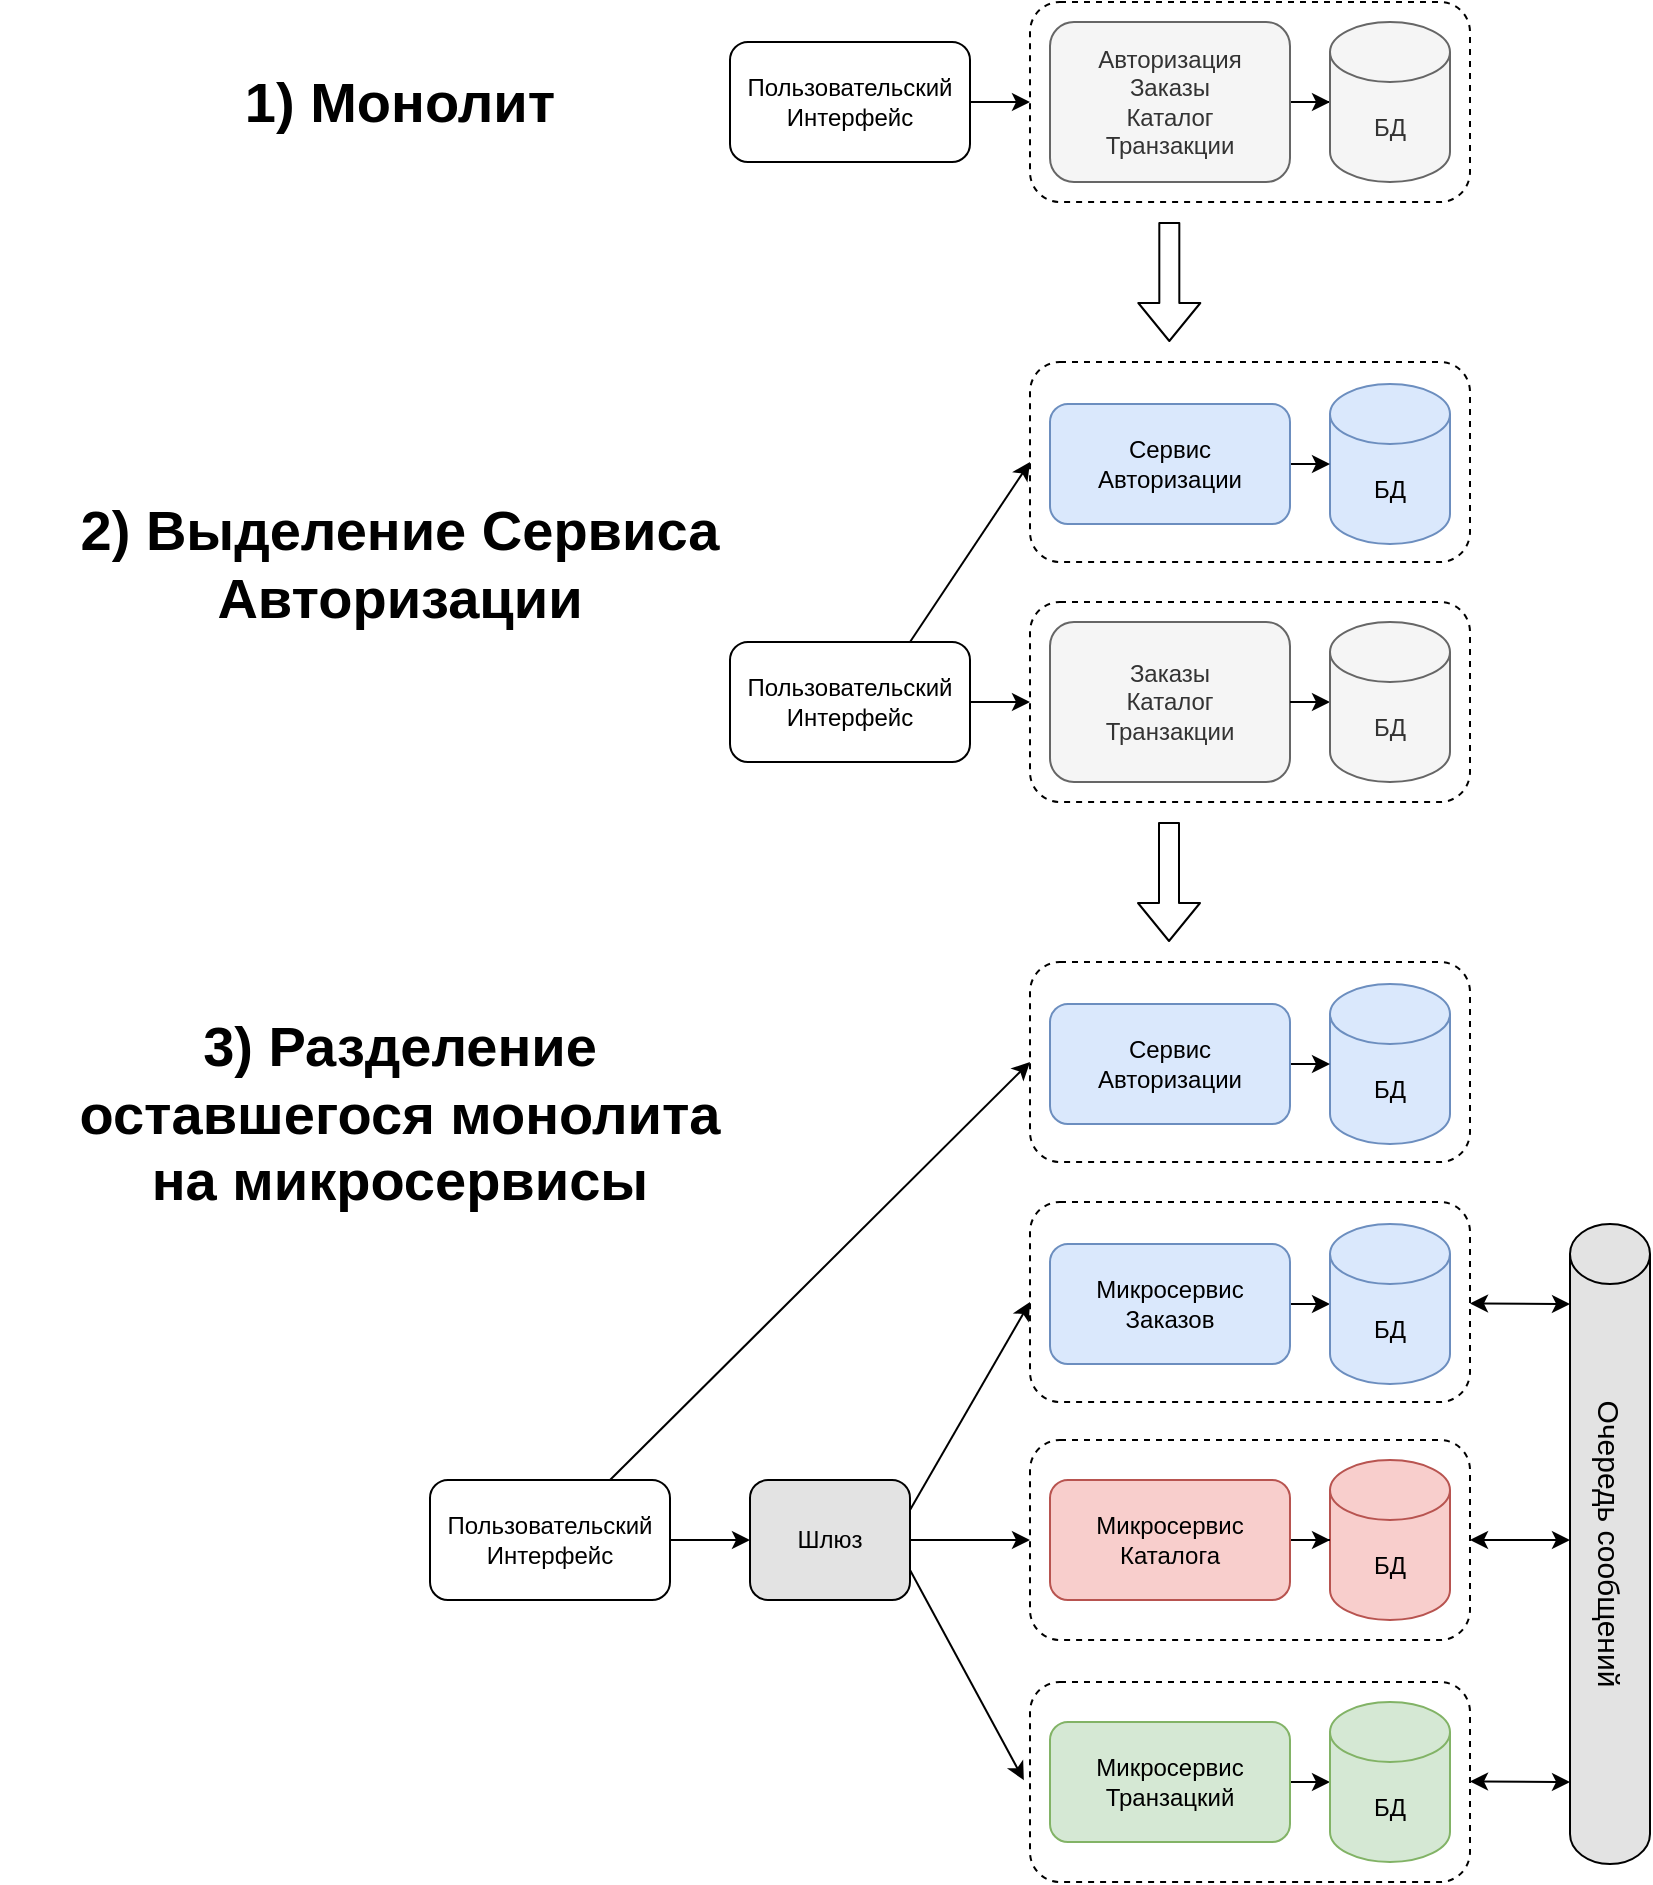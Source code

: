 <mxfile version="14.5.1" type="device"><diagram name="Page-1" id="38b20595-45e3-9b7f-d5ca-b57f44c5b66d"><mxGraphModel dx="1824" dy="1894" grid="1" gridSize="10" guides="1" tooltips="1" connect="1" arrows="1" fold="1" page="1" pageScale="1" pageWidth="1100" pageHeight="850" background="#ffffff" math="0" shadow="0"><root><mxCell id="0"/><mxCell id="1" parent="0"/><mxCell id="5wVgPP2Dg8-c7nbmGvgy-28" value="" style="rounded=1;whiteSpace=wrap;html=1;fillColor=none;dashed=1;" parent="1" vertex="1"><mxGeometry x="610" y="290" width="220" height="100" as="geometry"/></mxCell><mxCell id="u-swVDGOiQ5yJ6-aWHnk-10" value="" style="rounded=1;whiteSpace=wrap;html=1;fillColor=none;dashed=1;" parent="1" vertex="1"><mxGeometry x="610" y="590" width="220" height="100" as="geometry"/></mxCell><mxCell id="wAKESaqTWCrRpAc3DBPC-18" style="edgeStyle=orthogonalEdgeStyle;rounded=0;orthogonalLoop=1;jettySize=auto;html=1;entryX=0;entryY=0.5;entryDx=0;entryDy=0;entryPerimeter=0;exitX=1;exitY=0.5;exitDx=0;exitDy=0;" parent="1" source="hqew8apP-kvOiDOTK45H-2" target="wAKESaqTWCrRpAc3DBPC-17" edge="1"><mxGeometry relative="1" as="geometry"><mxPoint x="720" y="641" as="sourcePoint"/></mxGeometry></mxCell><mxCell id="wAKESaqTWCrRpAc3DBPC-17" value="&lt;span&gt;БД&lt;/span&gt;" style="shape=cylinder3;whiteSpace=wrap;html=1;boundedLbl=1;backgroundOutline=1;size=15;fillColor=#dae8fc;strokeColor=#6c8ebf;" parent="1" vertex="1"><mxGeometry x="760" y="601" width="60" height="80" as="geometry"/></mxCell><mxCell id="hqew8apP-kvOiDOTK45H-2" value="Микросервис&lt;br&gt;Заказов" style="rounded=1;whiteSpace=wrap;html=1;fillColor=#dae8fc;strokeColor=#6c8ebf;" parent="1" vertex="1"><mxGeometry x="620" y="611" width="120" height="60" as="geometry"/></mxCell><mxCell id="hqew8apP-kvOiDOTK45H-6" style="edgeStyle=orthogonalEdgeStyle;rounded=0;orthogonalLoop=1;jettySize=auto;html=1;entryX=0;entryY=0.5;entryDx=0;entryDy=0;entryPerimeter=0;exitX=1;exitY=0.5;exitDx=0;exitDy=0;" parent="1" source="hqew8apP-kvOiDOTK45H-8" target="hqew8apP-kvOiDOTK45H-7" edge="1"><mxGeometry relative="1" as="geometry"><mxPoint x="720" y="850" as="sourcePoint"/></mxGeometry></mxCell><mxCell id="hqew8apP-kvOiDOTK45H-7" value="&lt;span&gt;БД&lt;/span&gt;" style="shape=cylinder3;whiteSpace=wrap;html=1;boundedLbl=1;backgroundOutline=1;size=15;fillColor=#d5e8d4;strokeColor=#82b366;" parent="1" vertex="1"><mxGeometry x="760" y="840" width="60" height="80" as="geometry"/></mxCell><mxCell id="hqew8apP-kvOiDOTK45H-8" value="Микросервис Транзацкий" style="rounded=1;whiteSpace=wrap;html=1;fillColor=#d5e8d4;strokeColor=#82b366;" parent="1" vertex="1"><mxGeometry x="620" y="850" width="120" height="60" as="geometry"/></mxCell><mxCell id="u-swVDGOiQ5yJ6-aWHnk-1" value="&lt;span&gt;БД&lt;/span&gt;" style="shape=cylinder3;whiteSpace=wrap;html=1;boundedLbl=1;backgroundOutline=1;size=15;fillColor=#f8cecc;strokeColor=#b85450;" parent="1" vertex="1"><mxGeometry x="760" y="719" width="60" height="80" as="geometry"/></mxCell><mxCell id="u-swVDGOiQ5yJ6-aWHnk-4" value="" style="edgeStyle=orthogonalEdgeStyle;rounded=0;orthogonalLoop=1;jettySize=auto;html=1;" parent="1" source="u-swVDGOiQ5yJ6-aWHnk-2" target="u-swVDGOiQ5yJ6-aWHnk-1" edge="1"><mxGeometry relative="1" as="geometry"/></mxCell><mxCell id="u-swVDGOiQ5yJ6-aWHnk-2" value="Микросервис Каталога" style="rounded=1;whiteSpace=wrap;html=1;fillColor=#f8cecc;strokeColor=#b85450;" parent="1" vertex="1"><mxGeometry x="620" y="729" width="120" height="60" as="geometry"/></mxCell><mxCell id="u-swVDGOiQ5yJ6-aWHnk-6" value="Шлюз" style="rounded=1;whiteSpace=wrap;html=1;fillColor=#E3E3E3;" parent="1" vertex="1"><mxGeometry x="470" y="729" width="80" height="60" as="geometry"/></mxCell><mxCell id="u-swVDGOiQ5yJ6-aWHnk-7" value="" style="endArrow=classic;html=1;exitX=1;exitY=0.5;exitDx=0;exitDy=0;entryX=0;entryY=0.5;entryDx=0;entryDy=0;" parent="1" source="u-swVDGOiQ5yJ6-aWHnk-6" target="u-swVDGOiQ5yJ6-aWHnk-11" edge="1"><mxGeometry width="50" height="50" relative="1" as="geometry"><mxPoint x="560" y="809" as="sourcePoint"/><mxPoint x="610" y="759" as="targetPoint"/></mxGeometry></mxCell><mxCell id="u-swVDGOiQ5yJ6-aWHnk-8" value="" style="endArrow=classic;html=1;exitX=1;exitY=0.25;exitDx=0;exitDy=0;entryX=0;entryY=0.5;entryDx=0;entryDy=0;" parent="1" source="u-swVDGOiQ5yJ6-aWHnk-6" target="u-swVDGOiQ5yJ6-aWHnk-10" edge="1"><mxGeometry width="50" height="50" relative="1" as="geometry"><mxPoint x="560" y="809" as="sourcePoint"/><mxPoint x="610" y="759" as="targetPoint"/></mxGeometry></mxCell><mxCell id="u-swVDGOiQ5yJ6-aWHnk-9" value="" style="endArrow=classic;html=1;exitX=1;exitY=0.75;exitDx=0;exitDy=0;entryX=-0.014;entryY=0.491;entryDx=0;entryDy=0;entryPerimeter=0;" parent="1" source="u-swVDGOiQ5yJ6-aWHnk-6" target="u-swVDGOiQ5yJ6-aWHnk-12" edge="1"><mxGeometry width="50" height="50" relative="1" as="geometry"><mxPoint x="560" y="809" as="sourcePoint"/><mxPoint x="610" y="759" as="targetPoint"/></mxGeometry></mxCell><mxCell id="u-swVDGOiQ5yJ6-aWHnk-11" value="" style="rounded=1;whiteSpace=wrap;html=1;fillColor=none;dashed=1;" parent="1" vertex="1"><mxGeometry x="610" y="709" width="220" height="100" as="geometry"/></mxCell><mxCell id="u-swVDGOiQ5yJ6-aWHnk-12" value="" style="rounded=1;whiteSpace=wrap;html=1;fillColor=none;dashed=1;" parent="1" vertex="1"><mxGeometry x="610" y="830" width="220" height="100" as="geometry"/></mxCell><mxCell id="u-swVDGOiQ5yJ6-aWHnk-14" value="" style="shape=cylinder3;whiteSpace=wrap;html=1;boundedLbl=1;backgroundOutline=1;size=15;fillColor=#E3E3E3;" parent="1" vertex="1"><mxGeometry x="880" y="601" width="40" height="320" as="geometry"/></mxCell><mxCell id="u-swVDGOiQ5yJ6-aWHnk-15" value="&lt;font style=&quot;font-size: 15px&quot;&gt;Очередь сообщений&lt;br&gt;&lt;/font&gt;" style="text;html=1;strokeColor=none;fillColor=none;align=center;verticalAlign=middle;whiteSpace=wrap;rounded=0;rotation=90;" parent="1" vertex="1"><mxGeometry x="811.25" y="751" width="177.5" height="20" as="geometry"/></mxCell><mxCell id="u-swVDGOiQ5yJ6-aWHnk-21" value="" style="endArrow=classic;startArrow=classic;html=1;entryX=1;entryY=0.5;entryDx=0;entryDy=0;" parent="1" target="u-swVDGOiQ5yJ6-aWHnk-11" edge="1"><mxGeometry width="50" height="50" relative="1" as="geometry"><mxPoint x="880" y="759" as="sourcePoint"/><mxPoint x="841.25" y="758.5" as="targetPoint"/></mxGeometry></mxCell><mxCell id="u-swVDGOiQ5yJ6-aWHnk-22" value="" style="endArrow=classic;startArrow=classic;html=1;entryX=1;entryY=0.5;entryDx=0;entryDy=0;" parent="1" edge="1"><mxGeometry width="50" height="50" relative="1" as="geometry"><mxPoint x="880" y="641" as="sourcePoint"/><mxPoint x="830" y="640.71" as="targetPoint"/></mxGeometry></mxCell><mxCell id="u-swVDGOiQ5yJ6-aWHnk-23" value="" style="endArrow=classic;startArrow=classic;html=1;entryX=1;entryY=0.5;entryDx=0;entryDy=0;" parent="1" edge="1"><mxGeometry width="50" height="50" relative="1" as="geometry"><mxPoint x="880" y="880" as="sourcePoint"/><mxPoint x="830" y="879.71" as="targetPoint"/></mxGeometry></mxCell><mxCell id="u-swVDGOiQ5yJ6-aWHnk-25" style="edgeStyle=orthogonalEdgeStyle;rounded=0;orthogonalLoop=1;jettySize=auto;html=1;exitX=1;exitY=0.5;exitDx=0;exitDy=0;entryX=0;entryY=0.5;entryDx=0;entryDy=0;" parent="1" source="u-swVDGOiQ5yJ6-aWHnk-24" target="u-swVDGOiQ5yJ6-aWHnk-6" edge="1"><mxGeometry relative="1" as="geometry"/></mxCell><mxCell id="u-swVDGOiQ5yJ6-aWHnk-24" value="Пользовательский Интерфейс" style="rounded=1;whiteSpace=wrap;html=1;fillColor=#FFFFFF;" parent="1" vertex="1"><mxGeometry x="310" y="729" width="120" height="60" as="geometry"/></mxCell><mxCell id="5wVgPP2Dg8-c7nbmGvgy-7" style="edgeStyle=orthogonalEdgeStyle;rounded=0;orthogonalLoop=1;jettySize=auto;html=1;entryX=0;entryY=0.5;entryDx=0;entryDy=0;entryPerimeter=0;" parent="1" source="5wVgPP2Dg8-c7nbmGvgy-2" target="5wVgPP2Dg8-c7nbmGvgy-4" edge="1"><mxGeometry relative="1" as="geometry"/></mxCell><mxCell id="5wVgPP2Dg8-c7nbmGvgy-2" value="Авторизация&lt;br&gt;Заказы&lt;br&gt;Каталог&lt;br&gt;Транзакции" style="rounded=1;whiteSpace=wrap;html=1;fillColor=#f5f5f5;strokeColor=#666666;fontColor=#333333;" parent="1" vertex="1"><mxGeometry x="620" width="120" height="80" as="geometry"/></mxCell><mxCell id="5wVgPP2Dg8-c7nbmGvgy-4" value="&lt;span&gt;БД&lt;/span&gt;" style="shape=cylinder3;whiteSpace=wrap;html=1;boundedLbl=1;backgroundOutline=1;size=15;fillColor=#f5f5f5;strokeColor=#666666;fontColor=#333333;" parent="1" vertex="1"><mxGeometry x="760" width="60" height="80" as="geometry"/></mxCell><mxCell id="5wVgPP2Dg8-c7nbmGvgy-6" value="" style="edgeStyle=orthogonalEdgeStyle;rounded=0;orthogonalLoop=1;jettySize=auto;html=1;" parent="1" source="5wVgPP2Dg8-c7nbmGvgy-5" edge="1"><mxGeometry relative="1" as="geometry"><mxPoint x="610" y="40" as="targetPoint"/></mxGeometry></mxCell><mxCell id="5wVgPP2Dg8-c7nbmGvgy-5" value="Пользовательский Интерфейс" style="rounded=1;whiteSpace=wrap;html=1;fillColor=#FFFFFF;" parent="1" vertex="1"><mxGeometry x="460" y="10" width="120" height="60" as="geometry"/></mxCell><mxCell id="5wVgPP2Dg8-c7nbmGvgy-8" value="" style="shape=flexArrow;endArrow=classic;html=1;" parent="1" edge="1"><mxGeometry width="50" height="50" relative="1" as="geometry"><mxPoint x="679.66" y="100" as="sourcePoint"/><mxPoint x="679.66" y="160" as="targetPoint"/></mxGeometry></mxCell><mxCell id="5wVgPP2Dg8-c7nbmGvgy-13" value="" style="rounded=1;whiteSpace=wrap;html=1;fillColor=none;dashed=1;" parent="1" vertex="1"><mxGeometry x="610" y="170" width="220" height="100" as="geometry"/></mxCell><mxCell id="5wVgPP2Dg8-c7nbmGvgy-14" value="&lt;span&gt;БД&lt;/span&gt;" style="shape=cylinder3;whiteSpace=wrap;html=1;boundedLbl=1;backgroundOutline=1;size=15;fillColor=#dae8fc;strokeColor=#6c8ebf;" parent="1" vertex="1"><mxGeometry x="760" y="181" width="60" height="80" as="geometry"/></mxCell><mxCell id="5wVgPP2Dg8-c7nbmGvgy-17" style="edgeStyle=orthogonalEdgeStyle;rounded=0;orthogonalLoop=1;jettySize=auto;html=1;exitX=1;exitY=0.5;exitDx=0;exitDy=0;entryX=0;entryY=0.5;entryDx=0;entryDy=0;entryPerimeter=0;" parent="1" source="5wVgPP2Dg8-c7nbmGvgy-15" target="5wVgPP2Dg8-c7nbmGvgy-14" edge="1"><mxGeometry relative="1" as="geometry"/></mxCell><mxCell id="5wVgPP2Dg8-c7nbmGvgy-15" value="Сервис&lt;br&gt;Авторизации" style="rounded=1;whiteSpace=wrap;html=1;fillColor=#dae8fc;strokeColor=#6c8ebf;" parent="1" vertex="1"><mxGeometry x="620" y="191" width="120" height="60" as="geometry"/></mxCell><mxCell id="5wVgPP2Dg8-c7nbmGvgy-16" value="Заказы&lt;br&gt;Каталог&lt;br&gt;Транзакции" style="rounded=1;whiteSpace=wrap;html=1;fillColor=#f5f5f5;strokeColor=#666666;fontColor=#333333;" parent="1" vertex="1"><mxGeometry x="620" y="300" width="120" height="80" as="geometry"/></mxCell><mxCell id="5wVgPP2Dg8-c7nbmGvgy-18" style="edgeStyle=orthogonalEdgeStyle;rounded=0;orthogonalLoop=1;jettySize=auto;html=1;entryX=0;entryY=0.5;entryDx=0;entryDy=0;entryPerimeter=0;exitX=1;exitY=0.5;exitDx=0;exitDy=0;" parent="1" source="5wVgPP2Dg8-c7nbmGvgy-16" target="5wVgPP2Dg8-c7nbmGvgy-19" edge="1"><mxGeometry relative="1" as="geometry"><mxPoint x="740.0" y="340" as="sourcePoint"/></mxGeometry></mxCell><mxCell id="5wVgPP2Dg8-c7nbmGvgy-19" value="&lt;span&gt;БД&lt;/span&gt;" style="shape=cylinder3;whiteSpace=wrap;html=1;boundedLbl=1;backgroundOutline=1;size=15;fillColor=#f5f5f5;strokeColor=#666666;fontColor=#333333;" parent="1" vertex="1"><mxGeometry x="760" y="300" width="60" height="80" as="geometry"/></mxCell><mxCell id="5wVgPP2Dg8-c7nbmGvgy-29" value="" style="edgeStyle=orthogonalEdgeStyle;rounded=0;orthogonalLoop=1;jettySize=auto;html=1;" parent="1" source="5wVgPP2Dg8-c7nbmGvgy-20" edge="1"><mxGeometry relative="1" as="geometry"><mxPoint x="610" y="340" as="targetPoint"/></mxGeometry></mxCell><mxCell id="5wVgPP2Dg8-c7nbmGvgy-20" value="Пользовательский Интерфейс" style="rounded=1;whiteSpace=wrap;html=1;fillColor=#FFFFFF;" parent="1" vertex="1"><mxGeometry x="460" y="310" width="120" height="60" as="geometry"/></mxCell><mxCell id="5wVgPP2Dg8-c7nbmGvgy-21" value="" style="endArrow=classic;html=1;exitX=0.75;exitY=0;exitDx=0;exitDy=0;entryX=0;entryY=0.5;entryDx=0;entryDy=0;" parent="1" source="5wVgPP2Dg8-c7nbmGvgy-20" target="5wVgPP2Dg8-c7nbmGvgy-13" edge="1"><mxGeometry width="50" height="50" relative="1" as="geometry"><mxPoint x="590" y="270" as="sourcePoint"/><mxPoint x="640" y="220" as="targetPoint"/></mxGeometry></mxCell><mxCell id="5wVgPP2Dg8-c7nbmGvgy-23" value="" style="shape=flexArrow;endArrow=classic;html=1;" parent="1" edge="1"><mxGeometry width="50" height="50" relative="1" as="geometry"><mxPoint x="679.5" y="400" as="sourcePoint"/><mxPoint x="679.5" y="460" as="targetPoint"/></mxGeometry></mxCell><mxCell id="5wVgPP2Dg8-c7nbmGvgy-24" value="" style="rounded=1;whiteSpace=wrap;html=1;fillColor=none;dashed=1;" parent="1" vertex="1"><mxGeometry x="610" y="470" width="220" height="100" as="geometry"/></mxCell><mxCell id="5wVgPP2Dg8-c7nbmGvgy-25" value="&lt;span&gt;БД&lt;/span&gt;" style="shape=cylinder3;whiteSpace=wrap;html=1;boundedLbl=1;backgroundOutline=1;size=15;fillColor=#dae8fc;strokeColor=#6c8ebf;" parent="1" vertex="1"><mxGeometry x="760" y="481" width="60" height="80" as="geometry"/></mxCell><mxCell id="5wVgPP2Dg8-c7nbmGvgy-26" style="edgeStyle=orthogonalEdgeStyle;rounded=0;orthogonalLoop=1;jettySize=auto;html=1;exitX=1;exitY=0.5;exitDx=0;exitDy=0;entryX=0;entryY=0.5;entryDx=0;entryDy=0;entryPerimeter=0;" parent="1" source="5wVgPP2Dg8-c7nbmGvgy-27" target="5wVgPP2Dg8-c7nbmGvgy-25" edge="1"><mxGeometry relative="1" as="geometry"/></mxCell><mxCell id="5wVgPP2Dg8-c7nbmGvgy-27" value="Сервис&lt;br&gt;Авторизации" style="rounded=1;whiteSpace=wrap;html=1;fillColor=#dae8fc;strokeColor=#6c8ebf;" parent="1" vertex="1"><mxGeometry x="620" y="491" width="120" height="60" as="geometry"/></mxCell><mxCell id="5wVgPP2Dg8-c7nbmGvgy-32" value="" style="endArrow=classic;html=1;exitX=0.75;exitY=0;exitDx=0;exitDy=0;entryX=0;entryY=0.5;entryDx=0;entryDy=0;" parent="1" source="u-swVDGOiQ5yJ6-aWHnk-24" target="5wVgPP2Dg8-c7nbmGvgy-24" edge="1"><mxGeometry width="50" height="50" relative="1" as="geometry"><mxPoint x="480" y="719" as="sourcePoint"/><mxPoint x="540" y="629" as="targetPoint"/></mxGeometry></mxCell><mxCell id="5wVgPP2Dg8-c7nbmGvgy-33" value="" style="rounded=1;whiteSpace=wrap;html=1;fillColor=none;dashed=1;" parent="1" vertex="1"><mxGeometry x="610" y="-10" width="220" height="100" as="geometry"/></mxCell><mxCell id="5wVgPP2Dg8-c7nbmGvgy-34" value="&lt;font size=&quot;1&quot;&gt;&lt;b style=&quot;font-size: 28px&quot;&gt;1) Монолит&lt;/b&gt;&lt;/font&gt;" style="text;html=1;strokeColor=none;fillColor=none;align=center;verticalAlign=middle;whiteSpace=wrap;rounded=0;" parent="1" vertex="1"><mxGeometry x="205" y="20" width="180" height="40" as="geometry"/></mxCell><mxCell id="5wVgPP2Dg8-c7nbmGvgy-35" value="&lt;font size=&quot;1&quot;&gt;&lt;b style=&quot;font-size: 28px&quot;&gt;2) Выделение Сервиса Авторизации&lt;/b&gt;&lt;/font&gt;" style="text;html=1;strokeColor=none;fillColor=none;align=center;verticalAlign=middle;whiteSpace=wrap;rounded=0;" parent="1" vertex="1"><mxGeometry x="120" y="251" width="350" height="40" as="geometry"/></mxCell><mxCell id="5wVgPP2Dg8-c7nbmGvgy-36" value="&lt;font size=&quot;1&quot;&gt;&lt;b style=&quot;font-size: 28px&quot;&gt;3) Разделение &lt;br&gt;оставшегося монолита &lt;br&gt;на микросервисы&lt;/b&gt;&lt;/font&gt;" style="text;html=1;strokeColor=none;fillColor=none;align=center;verticalAlign=middle;whiteSpace=wrap;rounded=0;" parent="1" vertex="1"><mxGeometry x="95" y="491" width="400" height="109" as="geometry"/></mxCell></root></mxGraphModel></diagram></mxfile>